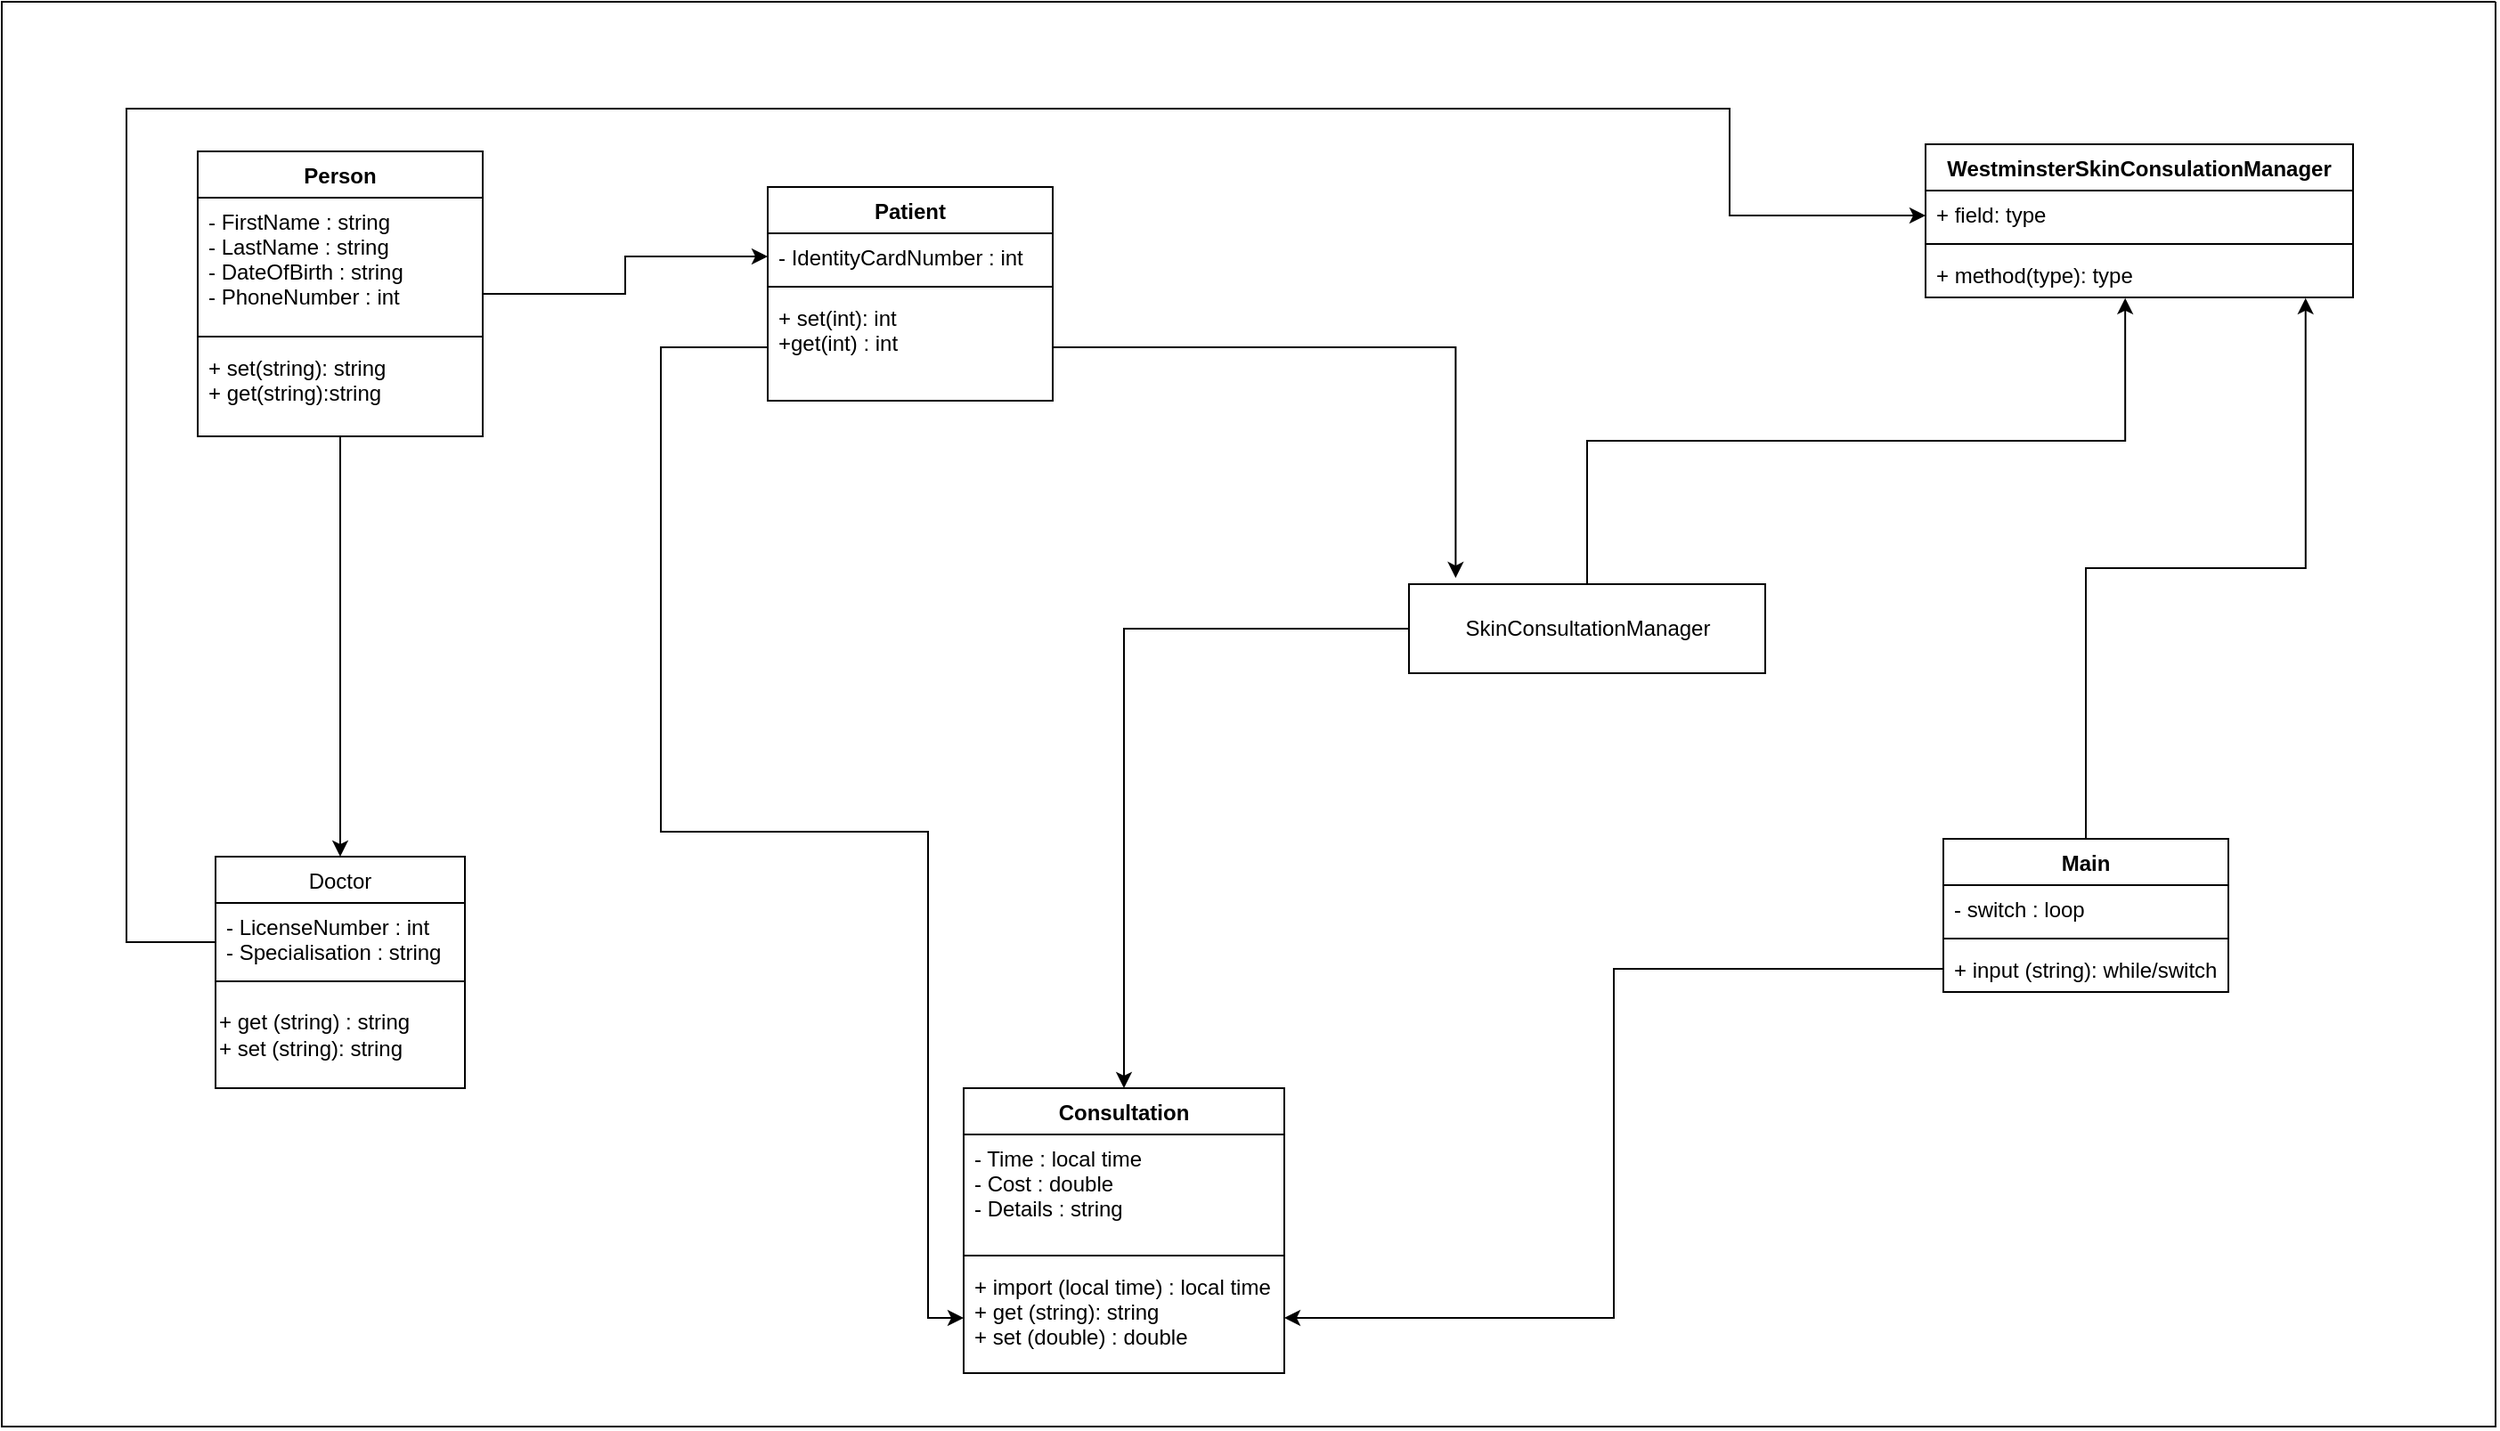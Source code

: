 <mxfile version="20.8.3" type="device"><diagram id="KCLc3MpQYISyMTANEhv_" name="Page-1"><mxGraphModel dx="2560" dy="2255" grid="1" gridSize="10" guides="1" tooltips="1" connect="1" arrows="1" fold="1" page="1" pageScale="1" pageWidth="850" pageHeight="1100" math="0" shadow="0"><root><mxCell id="0"/><mxCell id="1" parent="0"/><mxCell id="LN2ZTFFHI_6o3pMyryXo-1" value="Patient" style="swimlane;fontStyle=1;align=center;verticalAlign=top;childLayout=stackLayout;horizontal=1;startSize=26;horizontalStack=0;resizeParent=1;resizeParentMax=0;resizeLast=0;collapsible=1;marginBottom=0;" vertex="1" parent="1"><mxGeometry x="390" y="64" width="160" height="120" as="geometry"/></mxCell><mxCell id="LN2ZTFFHI_6o3pMyryXo-2" value="- IdentityCardNumber : int" style="text;strokeColor=none;fillColor=none;align=left;verticalAlign=top;spacingLeft=4;spacingRight=4;overflow=hidden;rotatable=0;points=[[0,0.5],[1,0.5]];portConstraint=eastwest;" vertex="1" parent="LN2ZTFFHI_6o3pMyryXo-1"><mxGeometry y="26" width="160" height="26" as="geometry"/></mxCell><mxCell id="LN2ZTFFHI_6o3pMyryXo-3" value="" style="line;strokeWidth=1;fillColor=none;align=left;verticalAlign=middle;spacingTop=-1;spacingLeft=3;spacingRight=3;rotatable=0;labelPosition=right;points=[];portConstraint=eastwest;strokeColor=inherit;" vertex="1" parent="LN2ZTFFHI_6o3pMyryXo-1"><mxGeometry y="52" width="160" height="8" as="geometry"/></mxCell><mxCell id="LN2ZTFFHI_6o3pMyryXo-4" value="+ set(int): int&#10;+get(int) : int" style="text;strokeColor=none;fillColor=none;align=left;verticalAlign=top;spacingLeft=4;spacingRight=4;overflow=hidden;rotatable=0;points=[[0,0.5],[1,0.5]];portConstraint=eastwest;" vertex="1" parent="LN2ZTFFHI_6o3pMyryXo-1"><mxGeometry y="60" width="160" height="60" as="geometry"/></mxCell><mxCell id="LN2ZTFFHI_6o3pMyryXo-5" value="Doctor" style="swimlane;fontStyle=0;childLayout=stackLayout;horizontal=1;startSize=26;fillColor=none;horizontalStack=0;resizeParent=1;resizeParentMax=0;resizeLast=0;collapsible=1;marginBottom=0;" vertex="1" parent="1"><mxGeometry x="80" y="440" width="140" height="70" as="geometry"/></mxCell><mxCell id="LN2ZTFFHI_6o3pMyryXo-6" value="- LicenseNumber : int&#10;- Specialisation : string" style="text;strokeColor=none;fillColor=none;align=left;verticalAlign=top;spacingLeft=4;spacingRight=4;overflow=hidden;rotatable=0;points=[[0,0.5],[1,0.5]];portConstraint=eastwest;" vertex="1" parent="LN2ZTFFHI_6o3pMyryXo-5"><mxGeometry y="26" width="140" height="44" as="geometry"/></mxCell><mxCell id="LN2ZTFFHI_6o3pMyryXo-33" style="edgeStyle=orthogonalEdgeStyle;rounded=0;orthogonalLoop=1;jettySize=auto;html=1;entryX=0.5;entryY=0;entryDx=0;entryDy=0;" edge="1" parent="1" source="LN2ZTFFHI_6o3pMyryXo-9" target="LN2ZTFFHI_6o3pMyryXo-5"><mxGeometry relative="1" as="geometry"/></mxCell><mxCell id="LN2ZTFFHI_6o3pMyryXo-34" style="edgeStyle=orthogonalEdgeStyle;rounded=0;orthogonalLoop=1;jettySize=auto;html=1;entryX=0;entryY=0.5;entryDx=0;entryDy=0;" edge="1" parent="1" source="LN2ZTFFHI_6o3pMyryXo-9" target="LN2ZTFFHI_6o3pMyryXo-2"><mxGeometry relative="1" as="geometry"/></mxCell><mxCell id="LN2ZTFFHI_6o3pMyryXo-9" value="Person" style="swimlane;fontStyle=1;align=center;verticalAlign=top;childLayout=stackLayout;horizontal=1;startSize=26;horizontalStack=0;resizeParent=1;resizeParentMax=0;resizeLast=0;collapsible=1;marginBottom=0;" vertex="1" parent="1"><mxGeometry x="70" y="44" width="160" height="160" as="geometry"/></mxCell><mxCell id="LN2ZTFFHI_6o3pMyryXo-10" value="- FirstName : string&#10;- LastName : string&#10;- DateOfBirth : string&#10;- PhoneNumber : int" style="text;strokeColor=none;fillColor=none;align=left;verticalAlign=top;spacingLeft=4;spacingRight=4;overflow=hidden;rotatable=0;points=[[0,0.5],[1,0.5]];portConstraint=eastwest;" vertex="1" parent="LN2ZTFFHI_6o3pMyryXo-9"><mxGeometry y="26" width="160" height="74" as="geometry"/></mxCell><mxCell id="LN2ZTFFHI_6o3pMyryXo-11" value="" style="line;strokeWidth=1;fillColor=none;align=left;verticalAlign=middle;spacingTop=-1;spacingLeft=3;spacingRight=3;rotatable=0;labelPosition=right;points=[];portConstraint=eastwest;strokeColor=inherit;" vertex="1" parent="LN2ZTFFHI_6o3pMyryXo-9"><mxGeometry y="100" width="160" height="8" as="geometry"/></mxCell><mxCell id="LN2ZTFFHI_6o3pMyryXo-12" value="+ set(string): string&#10;+ get(string):string" style="text;strokeColor=none;fillColor=none;align=left;verticalAlign=top;spacingLeft=4;spacingRight=4;overflow=hidden;rotatable=0;points=[[0,0.5],[1,0.5]];portConstraint=eastwest;" vertex="1" parent="LN2ZTFFHI_6o3pMyryXo-9"><mxGeometry y="108" width="160" height="52" as="geometry"/></mxCell><mxCell id="LN2ZTFFHI_6o3pMyryXo-38" style="edgeStyle=orthogonalEdgeStyle;rounded=0;orthogonalLoop=1;jettySize=auto;html=1;entryX=0.467;entryY=1.016;entryDx=0;entryDy=0;entryPerimeter=0;" edge="1" parent="1" source="LN2ZTFFHI_6o3pMyryXo-13" target="LN2ZTFFHI_6o3pMyryXo-25"><mxGeometry relative="1" as="geometry"/></mxCell><mxCell id="LN2ZTFFHI_6o3pMyryXo-47" style="edgeStyle=orthogonalEdgeStyle;rounded=0;orthogonalLoop=1;jettySize=auto;html=1;" edge="1" parent="1" source="LN2ZTFFHI_6o3pMyryXo-13" target="LN2ZTFFHI_6o3pMyryXo-14"><mxGeometry relative="1" as="geometry"/></mxCell><mxCell id="LN2ZTFFHI_6o3pMyryXo-13" value="SkinConsultationManager" style="html=1;" vertex="1" parent="1"><mxGeometry x="750" y="287" width="200" height="50" as="geometry"/></mxCell><mxCell id="LN2ZTFFHI_6o3pMyryXo-14" value="Consultation" style="swimlane;fontStyle=1;align=center;verticalAlign=top;childLayout=stackLayout;horizontal=1;startSize=26;horizontalStack=0;resizeParent=1;resizeParentMax=0;resizeLast=0;collapsible=1;marginBottom=0;" vertex="1" parent="1"><mxGeometry x="500" y="570" width="180" height="160" as="geometry"><mxRectangle x="600" y="507" width="110" height="30" as="alternateBounds"/></mxGeometry></mxCell><mxCell id="LN2ZTFFHI_6o3pMyryXo-15" value="- Time : local time&#10;- Cost : double&#10;- Details : string&#10;" style="text;strokeColor=none;fillColor=none;align=left;verticalAlign=top;spacingLeft=4;spacingRight=4;overflow=hidden;rotatable=0;points=[[0,0.5],[1,0.5]];portConstraint=eastwest;" vertex="1" parent="LN2ZTFFHI_6o3pMyryXo-14"><mxGeometry y="26" width="180" height="64" as="geometry"/></mxCell><mxCell id="LN2ZTFFHI_6o3pMyryXo-16" value="" style="line;strokeWidth=1;fillColor=none;align=left;verticalAlign=middle;spacingTop=-1;spacingLeft=3;spacingRight=3;rotatable=0;labelPosition=right;points=[];portConstraint=eastwest;strokeColor=inherit;" vertex="1" parent="LN2ZTFFHI_6o3pMyryXo-14"><mxGeometry y="90" width="180" height="8" as="geometry"/></mxCell><mxCell id="LN2ZTFFHI_6o3pMyryXo-17" value="+ import (local time) : local time&#10;+ get (string): string&#10;+ set (double) : double" style="text;strokeColor=none;fillColor=none;align=left;verticalAlign=top;spacingLeft=4;spacingRight=4;overflow=hidden;rotatable=0;points=[[0,0.5],[1,0.5]];portConstraint=eastwest;" vertex="1" parent="LN2ZTFFHI_6o3pMyryXo-14"><mxGeometry y="98" width="180" height="62" as="geometry"/></mxCell><mxCell id="LN2ZTFFHI_6o3pMyryXo-39" style="edgeStyle=orthogonalEdgeStyle;rounded=0;orthogonalLoop=1;jettySize=auto;html=1;entryX=0.889;entryY=1.016;entryDx=0;entryDy=0;entryPerimeter=0;" edge="1" parent="1" source="LN2ZTFFHI_6o3pMyryXo-18" target="LN2ZTFFHI_6o3pMyryXo-25"><mxGeometry relative="1" as="geometry"/></mxCell><mxCell id="LN2ZTFFHI_6o3pMyryXo-18" value="Main" style="swimlane;fontStyle=1;align=center;verticalAlign=top;childLayout=stackLayout;horizontal=1;startSize=26;horizontalStack=0;resizeParent=1;resizeParentMax=0;resizeLast=0;collapsible=1;marginBottom=0;" vertex="1" parent="1"><mxGeometry x="1050" y="430" width="160" height="86" as="geometry"/></mxCell><mxCell id="LN2ZTFFHI_6o3pMyryXo-19" value="- switch : loop" style="text;strokeColor=none;fillColor=none;align=left;verticalAlign=top;spacingLeft=4;spacingRight=4;overflow=hidden;rotatable=0;points=[[0,0.5],[1,0.5]];portConstraint=eastwest;" vertex="1" parent="LN2ZTFFHI_6o3pMyryXo-18"><mxGeometry y="26" width="160" height="26" as="geometry"/></mxCell><mxCell id="LN2ZTFFHI_6o3pMyryXo-20" value="" style="line;strokeWidth=1;fillColor=none;align=left;verticalAlign=middle;spacingTop=-1;spacingLeft=3;spacingRight=3;rotatable=0;labelPosition=right;points=[];portConstraint=eastwest;strokeColor=inherit;" vertex="1" parent="LN2ZTFFHI_6o3pMyryXo-18"><mxGeometry y="52" width="160" height="8" as="geometry"/></mxCell><mxCell id="LN2ZTFFHI_6o3pMyryXo-21" value="+ input (string): while/switch" style="text;strokeColor=none;fillColor=none;align=left;verticalAlign=top;spacingLeft=4;spacingRight=4;overflow=hidden;rotatable=0;points=[[0,0.5],[1,0.5]];portConstraint=eastwest;" vertex="1" parent="LN2ZTFFHI_6o3pMyryXo-18"><mxGeometry y="60" width="160" height="26" as="geometry"/></mxCell><mxCell id="LN2ZTFFHI_6o3pMyryXo-22" value="WestminsterSkinConsulationManager" style="swimlane;fontStyle=1;align=center;verticalAlign=top;childLayout=stackLayout;horizontal=1;startSize=26;horizontalStack=0;resizeParent=1;resizeParentMax=0;resizeLast=0;collapsible=1;marginBottom=0;" vertex="1" parent="1"><mxGeometry x="1040" y="40" width="240" height="86" as="geometry"/></mxCell><mxCell id="LN2ZTFFHI_6o3pMyryXo-23" value="+ field: type" style="text;strokeColor=none;fillColor=none;align=left;verticalAlign=top;spacingLeft=4;spacingRight=4;overflow=hidden;rotatable=0;points=[[0,0.5],[1,0.5]];portConstraint=eastwest;" vertex="1" parent="LN2ZTFFHI_6o3pMyryXo-22"><mxGeometry y="26" width="240" height="26" as="geometry"/></mxCell><mxCell id="LN2ZTFFHI_6o3pMyryXo-24" value="" style="line;strokeWidth=1;fillColor=none;align=left;verticalAlign=middle;spacingTop=-1;spacingLeft=3;spacingRight=3;rotatable=0;labelPosition=right;points=[];portConstraint=eastwest;strokeColor=inherit;" vertex="1" parent="LN2ZTFFHI_6o3pMyryXo-22"><mxGeometry y="52" width="240" height="8" as="geometry"/></mxCell><mxCell id="LN2ZTFFHI_6o3pMyryXo-25" value="+ method(type): type" style="text;strokeColor=none;fillColor=none;align=left;verticalAlign=top;spacingLeft=4;spacingRight=4;overflow=hidden;rotatable=0;points=[[0,0.5],[1,0.5]];portConstraint=eastwest;" vertex="1" parent="LN2ZTFFHI_6o3pMyryXo-22"><mxGeometry y="60" width="240" height="26" as="geometry"/></mxCell><mxCell id="LN2ZTFFHI_6o3pMyryXo-35" value="+ get (string) : string&lt;br&gt;+ set (string): string" style="html=1;labelBorderColor=none;fillColor=none;align=left;" vertex="1" parent="1"><mxGeometry x="80" y="510" width="140" height="60" as="geometry"/></mxCell><mxCell id="LN2ZTFFHI_6o3pMyryXo-40" style="edgeStyle=orthogonalEdgeStyle;rounded=0;orthogonalLoop=1;jettySize=auto;html=1;entryX=1;entryY=0.5;entryDx=0;entryDy=0;" edge="1" parent="1" source="LN2ZTFFHI_6o3pMyryXo-21" target="LN2ZTFFHI_6o3pMyryXo-17"><mxGeometry relative="1" as="geometry"/></mxCell><mxCell id="LN2ZTFFHI_6o3pMyryXo-41" style="edgeStyle=orthogonalEdgeStyle;rounded=0;orthogonalLoop=1;jettySize=auto;html=1;entryX=0.131;entryY=-0.069;entryDx=0;entryDy=0;entryPerimeter=0;" edge="1" parent="1" source="LN2ZTFFHI_6o3pMyryXo-4" target="LN2ZTFFHI_6o3pMyryXo-13"><mxGeometry relative="1" as="geometry"/></mxCell><mxCell id="LN2ZTFFHI_6o3pMyryXo-43" style="edgeStyle=orthogonalEdgeStyle;rounded=0;orthogonalLoop=1;jettySize=auto;html=1;entryX=0;entryY=0.5;entryDx=0;entryDy=0;" edge="1" parent="1" source="LN2ZTFFHI_6o3pMyryXo-6" target="LN2ZTFFHI_6o3pMyryXo-23"><mxGeometry relative="1" as="geometry"><mxPoint x="960" y="90" as="targetPoint"/><Array as="points"><mxPoint x="30" y="488"/><mxPoint x="30" y="20"/><mxPoint x="930" y="20"/><mxPoint x="930" y="80"/><mxPoint x="1040" y="80"/></Array></mxGeometry></mxCell><mxCell id="LN2ZTFFHI_6o3pMyryXo-46" style="edgeStyle=orthogonalEdgeStyle;rounded=0;orthogonalLoop=1;jettySize=auto;html=1;entryX=0;entryY=0.5;entryDx=0;entryDy=0;" edge="1" parent="1" source="LN2ZTFFHI_6o3pMyryXo-4" target="LN2ZTFFHI_6o3pMyryXo-17"><mxGeometry relative="1" as="geometry"><Array as="points"><mxPoint x="330" y="154"/><mxPoint x="330" y="426"/><mxPoint x="480" y="426"/><mxPoint x="480" y="699"/></Array></mxGeometry></mxCell><mxCell id="LN2ZTFFHI_6o3pMyryXo-48" value="" style="endArrow=none;html=1;rounded=0;" edge="1" parent="1"><mxGeometry width="50" height="50" relative="1" as="geometry"><mxPoint x="1360" y="-40" as="sourcePoint"/><mxPoint x="1360" y="-40" as="targetPoint"/><Array as="points"><mxPoint x="-40" y="-40"/><mxPoint x="-40" y="760"/><mxPoint x="1360" y="760"/></Array></mxGeometry></mxCell></root></mxGraphModel></diagram></mxfile>